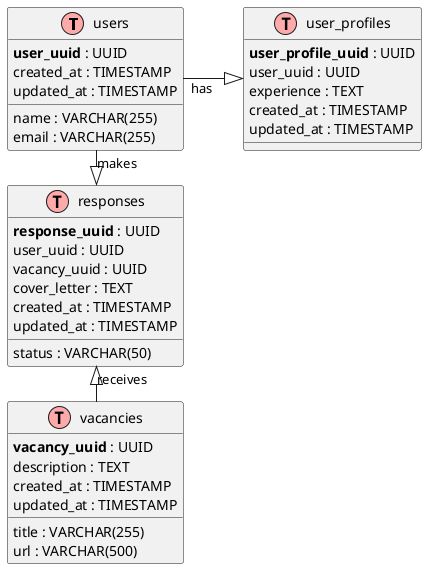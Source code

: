 @startuml
' Горизонтальная ориентация
left to right direction

' Сделать все линии ортогональными
skinparam linetype ortho

' Define the database
!define table(x) class x << (T,#FFAAAA) >>
!define primary_key(x) <b>x</b>

' Центральные таблицы
table(users) {
    primary_key(user_uuid) : UUID
    name : VARCHAR(255)
    email : VARCHAR(255)
    created_at : TIMESTAMP
    updated_at : TIMESTAMP
}

table(vacancies) {
    primary_key(vacancy_uuid) : UUID
    title : VARCHAR(255)
    description : TEXT
    url : VARCHAR(500)
    created_at : TIMESTAMP
    updated_at : TIMESTAMP
}

' Связанные таблицы
table(user_profiles) {
    primary_key(user_profile_uuid) : UUID
    user_uuid : UUID
    experience : TEXT
    created_at : TIMESTAMP
    updated_at : TIMESTAMP
}

table(responses) {
    primary_key(response_uuid) : UUID
    user_uuid : UUID
    vacancy_uuid : UUID
    cover_letter : TEXT
    status : VARCHAR(50)
    created_at : TIMESTAMP
    updated_at : TIMESTAMP
}

' Размещение таблиц: центральные в середине, связанные сверху/снизу
users -down-|> user_profiles : has
users -right-|> responses : makes
vacancies -left-|> responses : receives

@enduml
